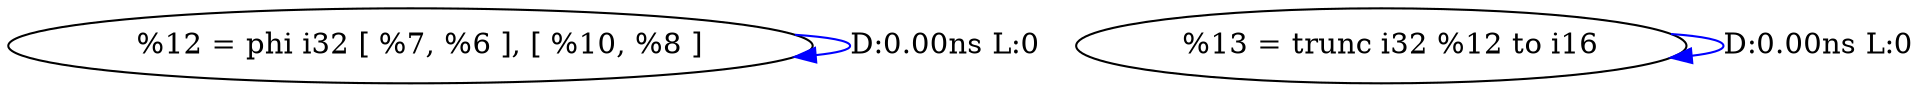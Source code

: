 digraph {
Node0x2b9e5a0[label="  %12 = phi i32 [ %7, %6 ], [ %10, %8 ]"];
Node0x2b9e5a0 -> Node0x2b9e5a0[label="D:0.00ns L:0",color=blue];
Node0x2b9e680[label="  %13 = trunc i32 %12 to i16"];
Node0x2b9e680 -> Node0x2b9e680[label="D:0.00ns L:0",color=blue];
}
